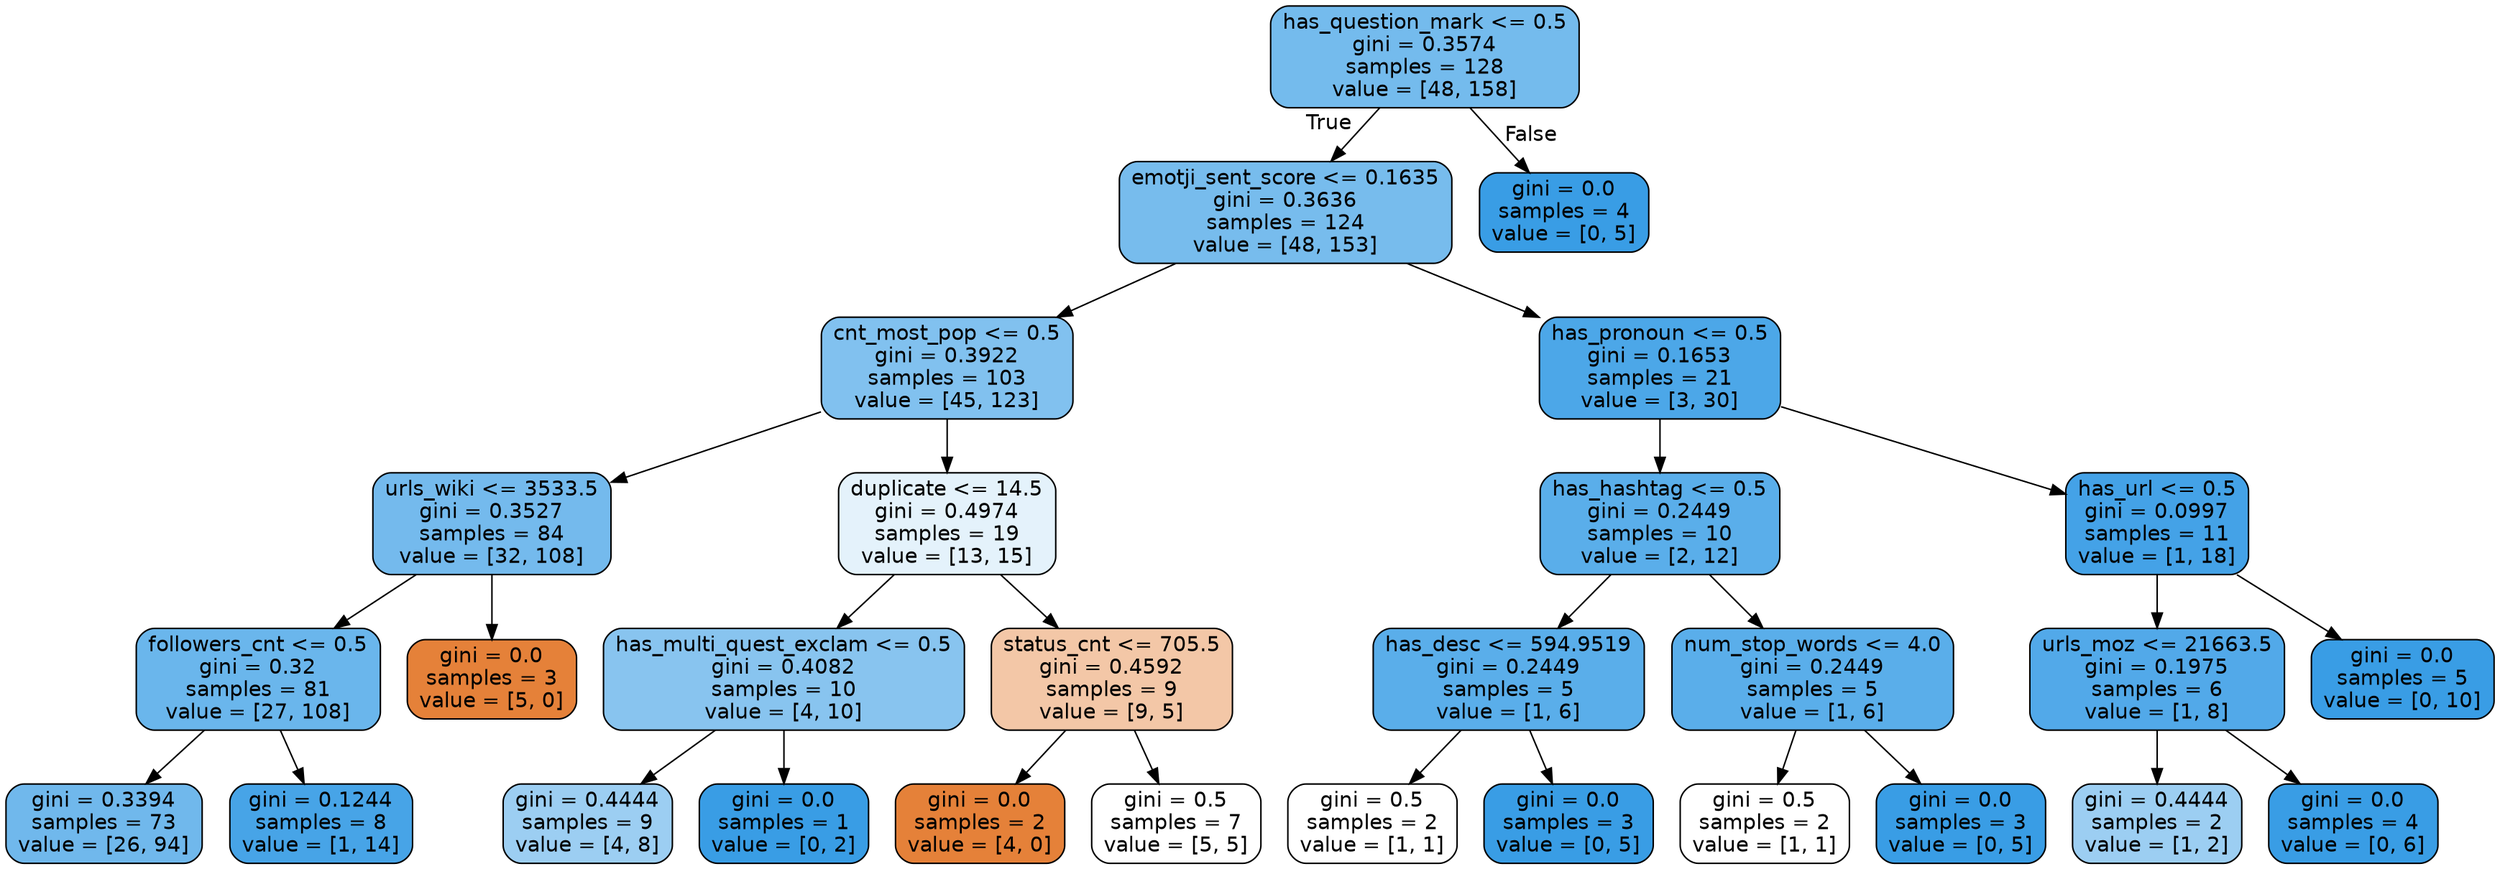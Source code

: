 digraph Tree {
node [shape=box, style="filled, rounded", color="black", fontname=helvetica] ;
edge [fontname=helvetica] ;
0 [label="has_question_mark <= 0.5\ngini = 0.3574\nsamples = 128\nvalue = [48, 158]", fillcolor="#399de5b2"] ;
1 [label="emotji_sent_score <= 0.1635\ngini = 0.3636\nsamples = 124\nvalue = [48, 153]", fillcolor="#399de5af"] ;
0 -> 1 [labeldistance=2.5, labelangle=45, headlabel="True"] ;
2 [label="cnt_most_pop <= 0.5\ngini = 0.3922\nsamples = 103\nvalue = [45, 123]", fillcolor="#399de5a2"] ;
1 -> 2 ;
3 [label="urls_wiki <= 3533.5\ngini = 0.3527\nsamples = 84\nvalue = [32, 108]", fillcolor="#399de5b3"] ;
2 -> 3 ;
4 [label="followers_cnt <= 0.5\ngini = 0.32\nsamples = 81\nvalue = [27, 108]", fillcolor="#399de5bf"] ;
3 -> 4 ;
5 [label="gini = 0.3394\nsamples = 73\nvalue = [26, 94]", fillcolor="#399de5b8"] ;
4 -> 5 ;
6 [label="gini = 0.1244\nsamples = 8\nvalue = [1, 14]", fillcolor="#399de5ed"] ;
4 -> 6 ;
7 [label="gini = 0.0\nsamples = 3\nvalue = [5, 0]", fillcolor="#e58139ff"] ;
3 -> 7 ;
8 [label="duplicate <= 14.5\ngini = 0.4974\nsamples = 19\nvalue = [13, 15]", fillcolor="#399de522"] ;
2 -> 8 ;
9 [label="has_multi_quest_exclam <= 0.5\ngini = 0.4082\nsamples = 10\nvalue = [4, 10]", fillcolor="#399de599"] ;
8 -> 9 ;
10 [label="gini = 0.4444\nsamples = 9\nvalue = [4, 8]", fillcolor="#399de57f"] ;
9 -> 10 ;
11 [label="gini = 0.0\nsamples = 1\nvalue = [0, 2]", fillcolor="#399de5ff"] ;
9 -> 11 ;
12 [label="status_cnt <= 705.5\ngini = 0.4592\nsamples = 9\nvalue = [9, 5]", fillcolor="#e5813971"] ;
8 -> 12 ;
13 [label="gini = 0.0\nsamples = 2\nvalue = [4, 0]", fillcolor="#e58139ff"] ;
12 -> 13 ;
14 [label="gini = 0.5\nsamples = 7\nvalue = [5, 5]", fillcolor="#e5813900"] ;
12 -> 14 ;
15 [label="has_pronoun <= 0.5\ngini = 0.1653\nsamples = 21\nvalue = [3, 30]", fillcolor="#399de5e6"] ;
1 -> 15 ;
16 [label="has_hashtag <= 0.5\ngini = 0.2449\nsamples = 10\nvalue = [2, 12]", fillcolor="#399de5d4"] ;
15 -> 16 ;
17 [label="has_desc <= 594.9519\ngini = 0.2449\nsamples = 5\nvalue = [1, 6]", fillcolor="#399de5d4"] ;
16 -> 17 ;
18 [label="gini = 0.5\nsamples = 2\nvalue = [1, 1]", fillcolor="#e5813900"] ;
17 -> 18 ;
19 [label="gini = 0.0\nsamples = 3\nvalue = [0, 5]", fillcolor="#399de5ff"] ;
17 -> 19 ;
20 [label="num_stop_words <= 4.0\ngini = 0.2449\nsamples = 5\nvalue = [1, 6]", fillcolor="#399de5d4"] ;
16 -> 20 ;
21 [label="gini = 0.5\nsamples = 2\nvalue = [1, 1]", fillcolor="#e5813900"] ;
20 -> 21 ;
22 [label="gini = 0.0\nsamples = 3\nvalue = [0, 5]", fillcolor="#399de5ff"] ;
20 -> 22 ;
23 [label="has_url <= 0.5\ngini = 0.0997\nsamples = 11\nvalue = [1, 18]", fillcolor="#399de5f1"] ;
15 -> 23 ;
24 [label="urls_moz <= 21663.5\ngini = 0.1975\nsamples = 6\nvalue = [1, 8]", fillcolor="#399de5df"] ;
23 -> 24 ;
25 [label="gini = 0.4444\nsamples = 2\nvalue = [1, 2]", fillcolor="#399de57f"] ;
24 -> 25 ;
26 [label="gini = 0.0\nsamples = 4\nvalue = [0, 6]", fillcolor="#399de5ff"] ;
24 -> 26 ;
27 [label="gini = 0.0\nsamples = 5\nvalue = [0, 10]", fillcolor="#399de5ff"] ;
23 -> 27 ;
28 [label="gini = 0.0\nsamples = 4\nvalue = [0, 5]", fillcolor="#399de5ff"] ;
0 -> 28 [labeldistance=2.5, labelangle=-45, headlabel="False"] ;
}